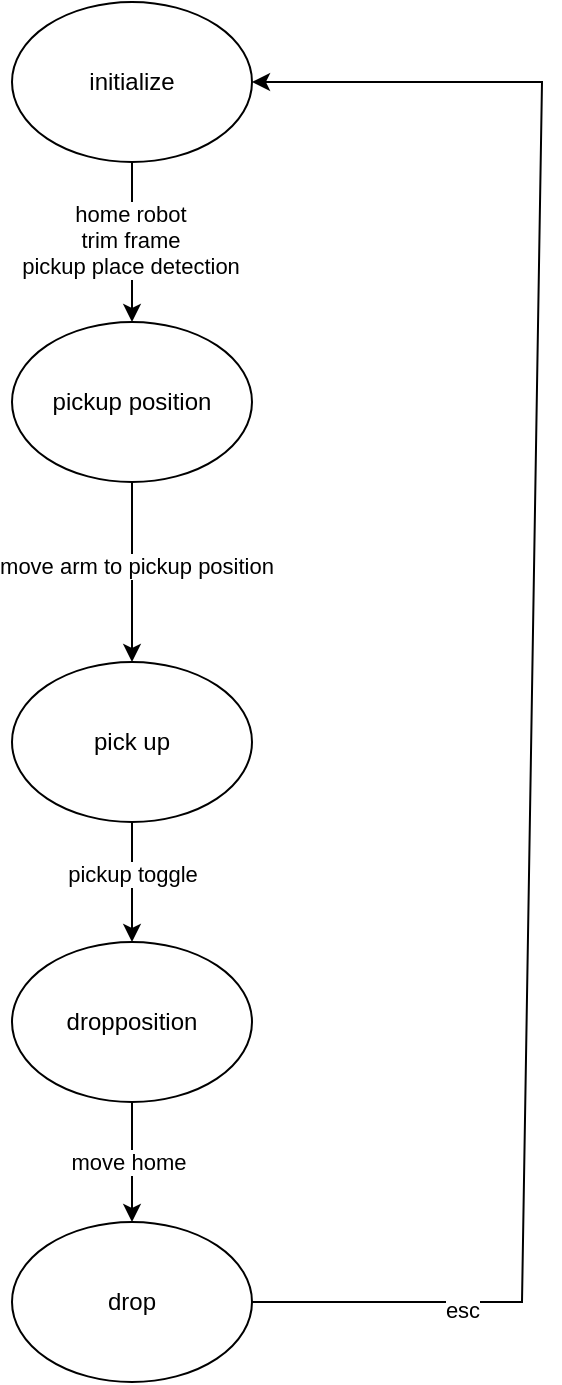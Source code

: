 <mxfile version="22.0.3" type="device">
  <diagram id="QGZ9qkBQXiq8oFRHzcYZ" name="Page-1">
    <mxGraphModel dx="1206" dy="809" grid="1" gridSize="10" guides="1" tooltips="1" connect="1" arrows="1" fold="1" page="1" pageScale="1" pageWidth="850" pageHeight="1100" math="0" shadow="0">
      <root>
        <mxCell id="0" />
        <mxCell id="1" parent="0" />
        <mxCell id="dqPGrN33h6YWLL4-NXQ6-1" value="pickup position" style="ellipse;whiteSpace=wrap;html=1;" parent="1" vertex="1">
          <mxGeometry x="365" y="260" width="120" height="80" as="geometry" />
        </mxCell>
        <mxCell id="dqPGrN33h6YWLL4-NXQ6-2" value="" style="endArrow=classic;html=1;rounded=0;exitX=0.5;exitY=1;exitDx=0;exitDy=0;entryX=0.5;entryY=0;entryDx=0;entryDy=0;" parent="1" source="dqPGrN33h6YWLL4-NXQ6-1" target="dqPGrN33h6YWLL4-NXQ6-3" edge="1">
          <mxGeometry width="50" height="50" relative="1" as="geometry">
            <mxPoint x="440" y="330" as="sourcePoint" />
            <mxPoint x="380" y="280" as="targetPoint" />
          </mxGeometry>
        </mxCell>
        <mxCell id="dqPGrN33h6YWLL4-NXQ6-10" value="move arm to pickup position" style="edgeLabel;html=1;align=center;verticalAlign=middle;resizable=0;points=[];" parent="dqPGrN33h6YWLL4-NXQ6-2" vertex="1" connectable="0">
          <mxGeometry x="-0.07" y="2" relative="1" as="geometry">
            <mxPoint as="offset" />
          </mxGeometry>
        </mxCell>
        <mxCell id="dqPGrN33h6YWLL4-NXQ6-3" value="pick up" style="ellipse;whiteSpace=wrap;html=1;" parent="1" vertex="1">
          <mxGeometry x="365" y="430" width="120" height="80" as="geometry" />
        </mxCell>
        <mxCell id="dqPGrN33h6YWLL4-NXQ6-5" value="dropposition" style="ellipse;whiteSpace=wrap;html=1;" parent="1" vertex="1">
          <mxGeometry x="365" y="570" width="120" height="80" as="geometry" />
        </mxCell>
        <mxCell id="dqPGrN33h6YWLL4-NXQ6-6" value="drop" style="ellipse;whiteSpace=wrap;html=1;" parent="1" vertex="1">
          <mxGeometry x="365" y="710" width="120" height="80" as="geometry" />
        </mxCell>
        <mxCell id="dqPGrN33h6YWLL4-NXQ6-7" value="initialize" style="ellipse;whiteSpace=wrap;html=1;" parent="1" vertex="1">
          <mxGeometry x="365" y="100" width="120" height="80" as="geometry" />
        </mxCell>
        <mxCell id="dqPGrN33h6YWLL4-NXQ6-8" value="" style="endArrow=classic;html=1;rounded=0;exitX=0.5;exitY=1;exitDx=0;exitDy=0;entryX=0.5;entryY=0;entryDx=0;entryDy=0;" parent="1" source="dqPGrN33h6YWLL4-NXQ6-7" target="dqPGrN33h6YWLL4-NXQ6-1" edge="1">
          <mxGeometry width="50" height="50" relative="1" as="geometry">
            <mxPoint x="300" y="240" as="sourcePoint" />
            <mxPoint x="350" y="190" as="targetPoint" />
          </mxGeometry>
        </mxCell>
        <mxCell id="dqPGrN33h6YWLL4-NXQ6-9" value="home robot&lt;br&gt;trim frame&lt;br&gt;pickup place detection" style="edgeLabel;html=1;align=center;verticalAlign=middle;resizable=0;points=[];" parent="dqPGrN33h6YWLL4-NXQ6-8" vertex="1" connectable="0">
          <mxGeometry x="-0.019" y="-1" relative="1" as="geometry">
            <mxPoint as="offset" />
          </mxGeometry>
        </mxCell>
        <mxCell id="dqPGrN33h6YWLL4-NXQ6-11" value="" style="endArrow=classic;html=1;rounded=0;exitX=0.5;exitY=1;exitDx=0;exitDy=0;" parent="1" source="dqPGrN33h6YWLL4-NXQ6-3" target="dqPGrN33h6YWLL4-NXQ6-5" edge="1">
          <mxGeometry width="50" height="50" relative="1" as="geometry">
            <mxPoint x="290" y="590" as="sourcePoint" />
            <mxPoint x="340" y="540" as="targetPoint" />
          </mxGeometry>
        </mxCell>
        <mxCell id="dqPGrN33h6YWLL4-NXQ6-12" value="pickup toggle" style="edgeLabel;html=1;align=center;verticalAlign=middle;resizable=0;points=[];" parent="dqPGrN33h6YWLL4-NXQ6-11" vertex="1" connectable="0">
          <mxGeometry x="-0.144" relative="1" as="geometry">
            <mxPoint as="offset" />
          </mxGeometry>
        </mxCell>
        <mxCell id="dqPGrN33h6YWLL4-NXQ6-13" value="" style="endArrow=classic;html=1;rounded=0;entryX=0.5;entryY=0;entryDx=0;entryDy=0;exitX=0.5;exitY=1;exitDx=0;exitDy=0;" parent="1" source="dqPGrN33h6YWLL4-NXQ6-5" target="dqPGrN33h6YWLL4-NXQ6-6" edge="1">
          <mxGeometry width="50" height="50" relative="1" as="geometry">
            <mxPoint x="425" y="660" as="sourcePoint" />
            <mxPoint x="330" y="680" as="targetPoint" />
          </mxGeometry>
        </mxCell>
        <mxCell id="dqPGrN33h6YWLL4-NXQ6-14" value="move home" style="edgeLabel;html=1;align=center;verticalAlign=middle;resizable=0;points=[];" parent="dqPGrN33h6YWLL4-NXQ6-13" vertex="1" connectable="0">
          <mxGeometry x="-0.024" y="-2" relative="1" as="geometry">
            <mxPoint as="offset" />
          </mxGeometry>
        </mxCell>
        <mxCell id="dqPGrN33h6YWLL4-NXQ6-15" value="" style="endArrow=classic;html=1;rounded=0;exitX=1;exitY=0.5;exitDx=0;exitDy=0;entryX=1;entryY=0.5;entryDx=0;entryDy=0;" parent="1" source="dqPGrN33h6YWLL4-NXQ6-6" target="dqPGrN33h6YWLL4-NXQ6-7" edge="1">
          <mxGeometry width="50" height="50" relative="1" as="geometry">
            <mxPoint x="580" y="760" as="sourcePoint" />
            <mxPoint x="630" y="710" as="targetPoint" />
            <Array as="points">
              <mxPoint x="620" y="750" />
              <mxPoint x="630" y="140" />
            </Array>
          </mxGeometry>
        </mxCell>
        <mxCell id="jYfBmYPGDB_5rIrDpXSR-1" value="esc" style="edgeLabel;html=1;align=center;verticalAlign=middle;resizable=0;points=[];" vertex="1" connectable="0" parent="dqPGrN33h6YWLL4-NXQ6-15">
          <mxGeometry x="-0.765" y="-4" relative="1" as="geometry">
            <mxPoint as="offset" />
          </mxGeometry>
        </mxCell>
      </root>
    </mxGraphModel>
  </diagram>
</mxfile>
